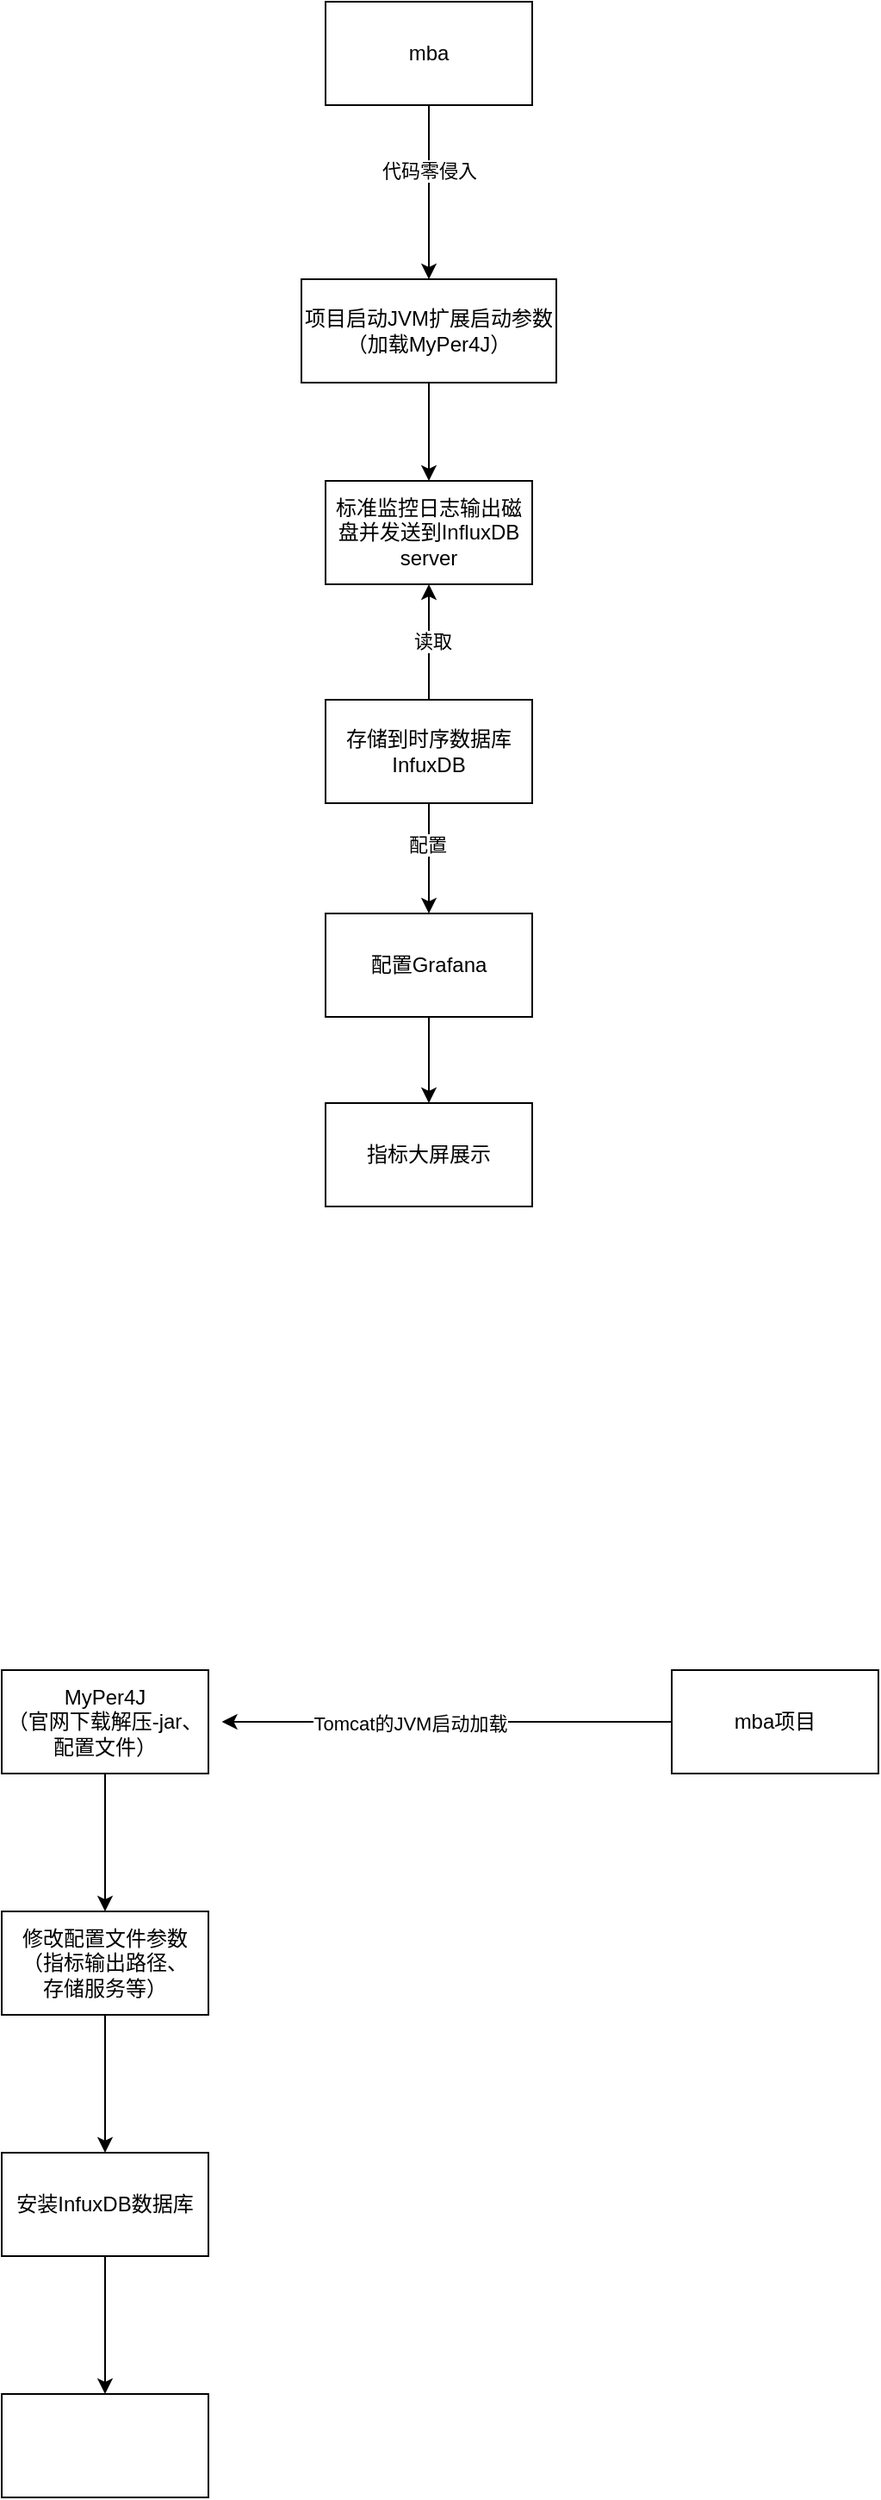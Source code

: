 <mxfile version="24.6.0" type="github">
  <diagram name="第 1 页" id="ZFWPjSFioh74IkLd_UBf">
    <mxGraphModel dx="1743" dy="866" grid="0" gridSize="10" guides="1" tooltips="1" connect="1" arrows="1" fold="1" page="0" pageScale="1" pageWidth="827" pageHeight="1169" math="0" shadow="0">
      <root>
        <mxCell id="0" />
        <mxCell id="1" parent="0" />
        <mxCell id="TpBj-Mq1nXgDXKkRl8jZ-3" value="" style="edgeStyle=orthogonalEdgeStyle;rounded=0;orthogonalLoop=1;jettySize=auto;html=1;" parent="1" source="TpBj-Mq1nXgDXKkRl8jZ-1" target="TpBj-Mq1nXgDXKkRl8jZ-2" edge="1">
          <mxGeometry relative="1" as="geometry" />
        </mxCell>
        <mxCell id="TpBj-Mq1nXgDXKkRl8jZ-6" value="代码零侵入" style="edgeLabel;html=1;align=center;verticalAlign=middle;resizable=0;points=[];" parent="TpBj-Mq1nXgDXKkRl8jZ-3" vertex="1" connectable="0">
          <mxGeometry x="-0.257" relative="1" as="geometry">
            <mxPoint as="offset" />
          </mxGeometry>
        </mxCell>
        <mxCell id="TpBj-Mq1nXgDXKkRl8jZ-1" value="mba" style="rounded=0;whiteSpace=wrap;html=1;" parent="1" vertex="1">
          <mxGeometry x="-195" y="345" width="120" height="60" as="geometry" />
        </mxCell>
        <mxCell id="TpBj-Mq1nXgDXKkRl8jZ-8" value="" style="edgeStyle=orthogonalEdgeStyle;rounded=0;orthogonalLoop=1;jettySize=auto;html=1;" parent="1" source="TpBj-Mq1nXgDXKkRl8jZ-2" target="TpBj-Mq1nXgDXKkRl8jZ-7" edge="1">
          <mxGeometry relative="1" as="geometry" />
        </mxCell>
        <mxCell id="TpBj-Mq1nXgDXKkRl8jZ-2" value="项目启动JVM扩展启动参数（加载MyPer4J）" style="whiteSpace=wrap;html=1;rounded=0;" parent="1" vertex="1">
          <mxGeometry x="-209" y="506" width="148" height="60" as="geometry" />
        </mxCell>
        <mxCell id="TpBj-Mq1nXgDXKkRl8jZ-5" style="edgeStyle=orthogonalEdgeStyle;rounded=0;orthogonalLoop=1;jettySize=auto;html=1;exitX=0.5;exitY=1;exitDx=0;exitDy=0;" parent="1" source="TpBj-Mq1nXgDXKkRl8jZ-2" target="TpBj-Mq1nXgDXKkRl8jZ-2" edge="1">
          <mxGeometry relative="1" as="geometry" />
        </mxCell>
        <mxCell id="TpBj-Mq1nXgDXKkRl8jZ-7" value="标准监控日志输出磁盘并发送到InfluxDB server" style="whiteSpace=wrap;html=1;rounded=0;" parent="1" vertex="1">
          <mxGeometry x="-195" y="623" width="120" height="60" as="geometry" />
        </mxCell>
        <mxCell id="TpBj-Mq1nXgDXKkRl8jZ-13" value="" style="edgeStyle=orthogonalEdgeStyle;rounded=0;orthogonalLoop=1;jettySize=auto;html=1;" parent="1" source="TpBj-Mq1nXgDXKkRl8jZ-10" target="TpBj-Mq1nXgDXKkRl8jZ-12" edge="1">
          <mxGeometry relative="1" as="geometry" />
        </mxCell>
        <mxCell id="u6IjXa0HeacAdeog_4TH-14" value="配置" style="edgeLabel;html=1;align=center;verticalAlign=middle;resizable=0;points=[];" vertex="1" connectable="0" parent="TpBj-Mq1nXgDXKkRl8jZ-13">
          <mxGeometry x="-0.26" y="-1" relative="1" as="geometry">
            <mxPoint as="offset" />
          </mxGeometry>
        </mxCell>
        <mxCell id="u6IjXa0HeacAdeog_4TH-12" style="edgeStyle=orthogonalEdgeStyle;rounded=0;orthogonalLoop=1;jettySize=auto;html=1;" edge="1" parent="1" source="TpBj-Mq1nXgDXKkRl8jZ-10" target="TpBj-Mq1nXgDXKkRl8jZ-7">
          <mxGeometry relative="1" as="geometry" />
        </mxCell>
        <mxCell id="u6IjXa0HeacAdeog_4TH-13" value="读取" style="edgeLabel;html=1;align=center;verticalAlign=middle;resizable=0;points=[];" vertex="1" connectable="0" parent="u6IjXa0HeacAdeog_4TH-12">
          <mxGeometry x="0.025" y="-2" relative="1" as="geometry">
            <mxPoint as="offset" />
          </mxGeometry>
        </mxCell>
        <mxCell id="TpBj-Mq1nXgDXKkRl8jZ-10" value="存储到时序数据库InfuxDB" style="whiteSpace=wrap;html=1;rounded=0;" parent="1" vertex="1">
          <mxGeometry x="-195" y="750" width="120" height="60" as="geometry" />
        </mxCell>
        <mxCell id="TpBj-Mq1nXgDXKkRl8jZ-15" value="" style="edgeStyle=orthogonalEdgeStyle;rounded=0;orthogonalLoop=1;jettySize=auto;html=1;" parent="1" source="TpBj-Mq1nXgDXKkRl8jZ-12" target="TpBj-Mq1nXgDXKkRl8jZ-14" edge="1">
          <mxGeometry relative="1" as="geometry" />
        </mxCell>
        <mxCell id="TpBj-Mq1nXgDXKkRl8jZ-12" value="配置Grafana" style="whiteSpace=wrap;html=1;rounded=0;" parent="1" vertex="1">
          <mxGeometry x="-195" y="874" width="120" height="60" as="geometry" />
        </mxCell>
        <mxCell id="TpBj-Mq1nXgDXKkRl8jZ-14" value="指标大屏展示" style="whiteSpace=wrap;html=1;rounded=0;" parent="1" vertex="1">
          <mxGeometry x="-195" y="984" width="120" height="60" as="geometry" />
        </mxCell>
        <mxCell id="u6IjXa0HeacAdeog_4TH-6" style="edgeStyle=orthogonalEdgeStyle;rounded=0;orthogonalLoop=1;jettySize=auto;html=1;" edge="1" parent="1" source="u6IjXa0HeacAdeog_4TH-1">
          <mxGeometry relative="1" as="geometry">
            <mxPoint x="-255.219" y="1343" as="targetPoint" />
          </mxGeometry>
        </mxCell>
        <mxCell id="u6IjXa0HeacAdeog_4TH-7" value="Tomcat的JVM启动加载" style="edgeLabel;html=1;align=center;verticalAlign=middle;resizable=0;points=[];" vertex="1" connectable="0" parent="u6IjXa0HeacAdeog_4TH-6">
          <mxGeometry x="0.362" y="2" relative="1" as="geometry">
            <mxPoint x="25" y="-2" as="offset" />
          </mxGeometry>
        </mxCell>
        <mxCell id="u6IjXa0HeacAdeog_4TH-1" value="mba项目" style="rounded=0;whiteSpace=wrap;html=1;" vertex="1" parent="1">
          <mxGeometry x="6" y="1313" width="120" height="60" as="geometry" />
        </mxCell>
        <mxCell id="u6IjXa0HeacAdeog_4TH-9" value="" style="edgeStyle=orthogonalEdgeStyle;rounded=0;orthogonalLoop=1;jettySize=auto;html=1;" edge="1" parent="1" source="u6IjXa0HeacAdeog_4TH-2" target="u6IjXa0HeacAdeog_4TH-8">
          <mxGeometry relative="1" as="geometry" />
        </mxCell>
        <mxCell id="u6IjXa0HeacAdeog_4TH-2" value="MyPer4J&lt;br&gt;&lt;div&gt;（官网下载解压-jar、配置文件）&lt;/div&gt;" style="whiteSpace=wrap;html=1;rounded=0;" vertex="1" parent="1">
          <mxGeometry x="-383" y="1313" width="120" height="60" as="geometry" />
        </mxCell>
        <mxCell id="u6IjXa0HeacAdeog_4TH-11" value="" style="edgeStyle=orthogonalEdgeStyle;rounded=0;orthogonalLoop=1;jettySize=auto;html=1;" edge="1" parent="1" source="u6IjXa0HeacAdeog_4TH-8" target="u6IjXa0HeacAdeog_4TH-10">
          <mxGeometry relative="1" as="geometry" />
        </mxCell>
        <mxCell id="u6IjXa0HeacAdeog_4TH-8" value="修改配置文件参数&lt;br&gt;（指标输出路径、&lt;br&gt;存储服务等）" style="whiteSpace=wrap;html=1;rounded=0;" vertex="1" parent="1">
          <mxGeometry x="-383" y="1453" width="120" height="60" as="geometry" />
        </mxCell>
        <mxCell id="u6IjXa0HeacAdeog_4TH-16" value="" style="edgeStyle=orthogonalEdgeStyle;rounded=0;orthogonalLoop=1;jettySize=auto;html=1;" edge="1" parent="1" source="u6IjXa0HeacAdeog_4TH-10" target="u6IjXa0HeacAdeog_4TH-15">
          <mxGeometry relative="1" as="geometry" />
        </mxCell>
        <mxCell id="u6IjXa0HeacAdeog_4TH-10" value="安装InfuxDB数据库" style="whiteSpace=wrap;html=1;rounded=0;" vertex="1" parent="1">
          <mxGeometry x="-383" y="1593" width="120" height="60" as="geometry" />
        </mxCell>
        <mxCell id="u6IjXa0HeacAdeog_4TH-15" value="" style="whiteSpace=wrap;html=1;rounded=0;" vertex="1" parent="1">
          <mxGeometry x="-383" y="1733" width="120" height="60" as="geometry" />
        </mxCell>
      </root>
    </mxGraphModel>
  </diagram>
</mxfile>
